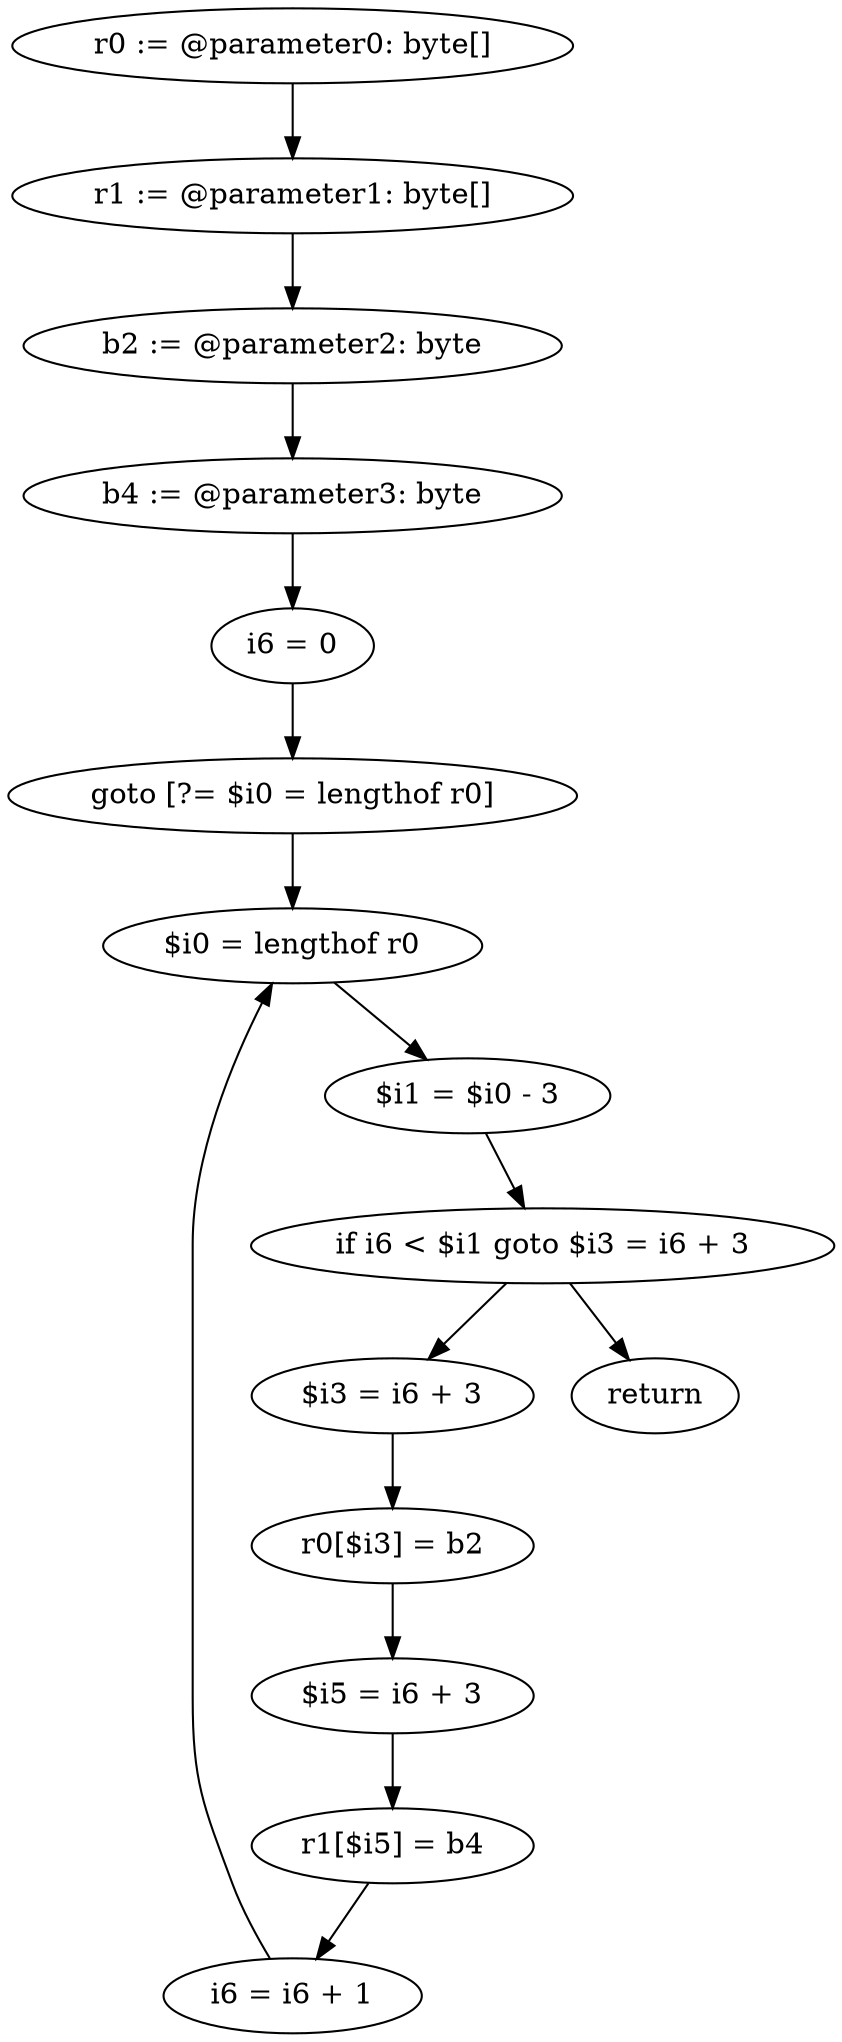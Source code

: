 digraph "unitGraph" {
    "r0 := @parameter0: byte[]"
    "r1 := @parameter1: byte[]"
    "b2 := @parameter2: byte"
    "b4 := @parameter3: byte"
    "i6 = 0"
    "goto [?= $i0 = lengthof r0]"
    "$i3 = i6 + 3"
    "r0[$i3] = b2"
    "$i5 = i6 + 3"
    "r1[$i5] = b4"
    "i6 = i6 + 1"
    "$i0 = lengthof r0"
    "$i1 = $i0 - 3"
    "if i6 < $i1 goto $i3 = i6 + 3"
    "return"
    "r0 := @parameter0: byte[]"->"r1 := @parameter1: byte[]";
    "r1 := @parameter1: byte[]"->"b2 := @parameter2: byte";
    "b2 := @parameter2: byte"->"b4 := @parameter3: byte";
    "b4 := @parameter3: byte"->"i6 = 0";
    "i6 = 0"->"goto [?= $i0 = lengthof r0]";
    "goto [?= $i0 = lengthof r0]"->"$i0 = lengthof r0";
    "$i3 = i6 + 3"->"r0[$i3] = b2";
    "r0[$i3] = b2"->"$i5 = i6 + 3";
    "$i5 = i6 + 3"->"r1[$i5] = b4";
    "r1[$i5] = b4"->"i6 = i6 + 1";
    "i6 = i6 + 1"->"$i0 = lengthof r0";
    "$i0 = lengthof r0"->"$i1 = $i0 - 3";
    "$i1 = $i0 - 3"->"if i6 < $i1 goto $i3 = i6 + 3";
    "if i6 < $i1 goto $i3 = i6 + 3"->"return";
    "if i6 < $i1 goto $i3 = i6 + 3"->"$i3 = i6 + 3";
}
